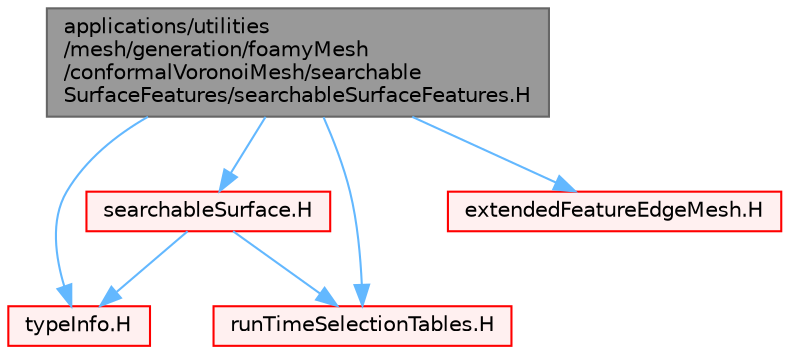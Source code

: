 digraph "applications/utilities/mesh/generation/foamyMesh/conformalVoronoiMesh/searchableSurfaceFeatures/searchableSurfaceFeatures.H"
{
 // LATEX_PDF_SIZE
  bgcolor="transparent";
  edge [fontname=Helvetica,fontsize=10,labelfontname=Helvetica,labelfontsize=10];
  node [fontname=Helvetica,fontsize=10,shape=box,height=0.2,width=0.4];
  Node1 [id="Node000001",label="applications/utilities\l/mesh/generation/foamyMesh\l/conformalVoronoiMesh/searchable\lSurfaceFeatures/searchableSurfaceFeatures.H",height=0.2,width=0.4,color="gray40", fillcolor="grey60", style="filled", fontcolor="black",tooltip=" "];
  Node1 -> Node2 [id="edge1_Node000001_Node000002",color="steelblue1",style="solid",tooltip=" "];
  Node2 [id="Node000002",label="typeInfo.H",height=0.2,width=0.4,color="red", fillcolor="#FFF0F0", style="filled",URL="$typeInfo_8H.html",tooltip=" "];
  Node1 -> Node75 [id="edge2_Node000001_Node000075",color="steelblue1",style="solid",tooltip=" "];
  Node75 [id="Node000075",label="runTimeSelectionTables.H",height=0.2,width=0.4,color="red", fillcolor="#FFF0F0", style="filled",URL="$runTimeSelectionTables_8H.html",tooltip="Macros to ease declaration of run-time selection tables."];
  Node1 -> Node94 [id="edge3_Node000001_Node000094",color="steelblue1",style="solid",tooltip=" "];
  Node94 [id="Node000094",label="searchableSurface.H",height=0.2,width=0.4,color="red", fillcolor="#FFF0F0", style="filled",URL="$searchableSurface_8H.html",tooltip=" "];
  Node94 -> Node2 [id="edge4_Node000094_Node000002",color="steelblue1",style="solid",tooltip=" "];
  Node94 -> Node75 [id="edge5_Node000094_Node000075",color="steelblue1",style="solid",tooltip=" "];
  Node1 -> Node237 [id="edge6_Node000001_Node000237",color="steelblue1",style="solid",tooltip=" "];
  Node237 [id="Node000237",label="extendedFeatureEdgeMesh.H",height=0.2,width=0.4,color="red", fillcolor="#FFF0F0", style="filled",URL="$extendedFeatureEdgeMesh_8H.html",tooltip=" "];
}
